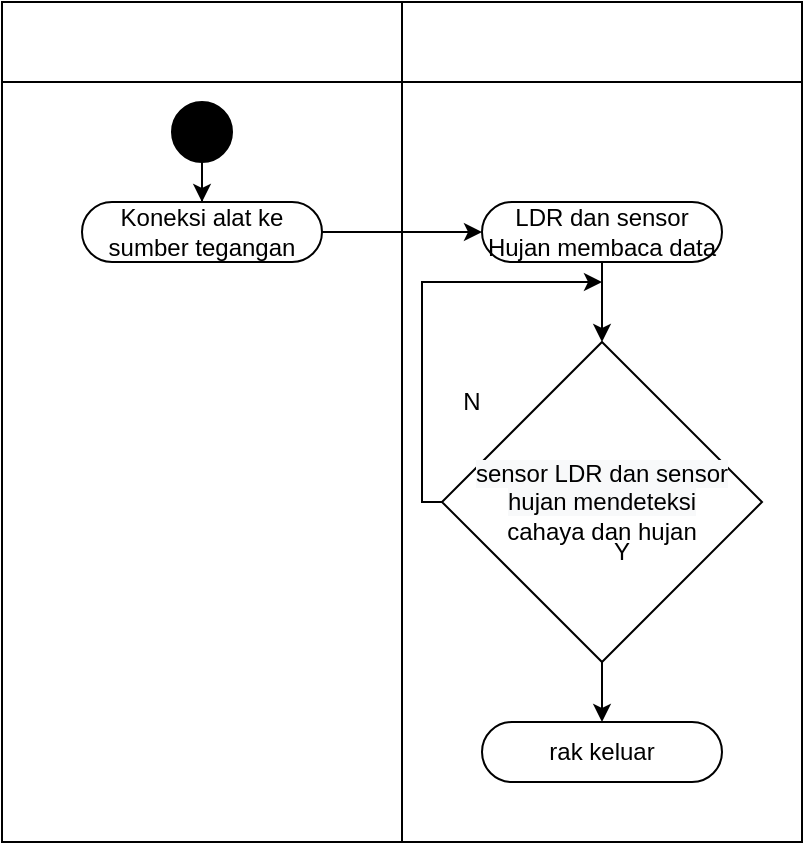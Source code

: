 <mxfile version="14.6.13" type="github">
  <diagram id="ivFHiRwfmGSr_E7d7q-H" name="Page-1">
    <mxGraphModel dx="868" dy="492" grid="1" gridSize="10" guides="1" tooltips="1" connect="1" arrows="1" fold="1" page="1" pageScale="1" pageWidth="827" pageHeight="1169" math="0" shadow="0">
      <root>
        <mxCell id="0" />
        <mxCell id="1" parent="0" />
        <mxCell id="WHxuEngqQpBnkToe90Vg-1" value="" style="rounded=0;whiteSpace=wrap;html=1;" vertex="1" parent="1">
          <mxGeometry x="230" y="90" width="200" height="420" as="geometry" />
        </mxCell>
        <mxCell id="WHxuEngqQpBnkToe90Vg-2" value="" style="rounded=0;whiteSpace=wrap;html=1;" vertex="1" parent="1">
          <mxGeometry x="430" y="90" width="200" height="420" as="geometry" />
        </mxCell>
        <mxCell id="WHxuEngqQpBnkToe90Vg-3" value="" style="rounded=0;whiteSpace=wrap;html=1;" vertex="1" parent="1">
          <mxGeometry x="230" y="90" width="200" height="40" as="geometry" />
        </mxCell>
        <mxCell id="WHxuEngqQpBnkToe90Vg-4" value="" style="rounded=0;whiteSpace=wrap;html=1;" vertex="1" parent="1">
          <mxGeometry x="430" y="90" width="200" height="40" as="geometry" />
        </mxCell>
        <mxCell id="WHxuEngqQpBnkToe90Vg-11" style="edgeStyle=orthogonalEdgeStyle;rounded=0;orthogonalLoop=1;jettySize=auto;html=1;entryX=0;entryY=0.5;entryDx=0;entryDy=0;fontColor=#000000;" edge="1" parent="1" source="WHxuEngqQpBnkToe90Vg-6">
          <mxGeometry relative="1" as="geometry">
            <mxPoint x="470" y="205" as="targetPoint" />
          </mxGeometry>
        </mxCell>
        <mxCell id="WHxuEngqQpBnkToe90Vg-6" value="Koneksi alat ke sumber tegangan" style="rounded=1;whiteSpace=wrap;html=1;arcSize=50;" vertex="1" parent="1">
          <mxGeometry x="270" y="190" width="120" height="30" as="geometry" />
        </mxCell>
        <mxCell id="WHxuEngqQpBnkToe90Vg-10" style="edgeStyle=orthogonalEdgeStyle;rounded=0;orthogonalLoop=1;jettySize=auto;html=1;fontColor=#000000;" edge="1" parent="1" source="WHxuEngqQpBnkToe90Vg-9" target="WHxuEngqQpBnkToe90Vg-6">
          <mxGeometry relative="1" as="geometry" />
        </mxCell>
        <mxCell id="WHxuEngqQpBnkToe90Vg-9" value="" style="ellipse;whiteSpace=wrap;html=1;aspect=fixed;glass=0;fillColor=#000000;" vertex="1" parent="1">
          <mxGeometry x="315" y="140" width="30" height="30" as="geometry" />
        </mxCell>
        <mxCell id="WHxuEngqQpBnkToe90Vg-21" style="edgeStyle=orthogonalEdgeStyle;rounded=0;orthogonalLoop=1;jettySize=auto;html=1;entryX=0.5;entryY=0;entryDx=0;entryDy=0;fontColor=#000000;" edge="1" parent="1" source="WHxuEngqQpBnkToe90Vg-16" target="WHxuEngqQpBnkToe90Vg-19">
          <mxGeometry relative="1" as="geometry" />
        </mxCell>
        <mxCell id="WHxuEngqQpBnkToe90Vg-16" value="&lt;span style=&quot;color: rgb(0 , 0 , 0) ; font-family: &amp;#34;helvetica&amp;#34; ; font-size: 12px ; font-style: normal ; font-weight: 400 ; letter-spacing: normal ; text-align: center ; text-indent: 0px ; text-transform: none ; word-spacing: 0px ; background-color: rgb(248 , 249 , 250) ; display: inline ; float: none&quot;&gt;sensor LDR dan sensor hujan mendeteksi&lt;/span&gt;&lt;br style=&quot;color: rgb(0 , 0 , 0) ; font-family: &amp;#34;helvetica&amp;#34; ; font-size: 12px ; font-style: normal ; font-weight: 400 ; letter-spacing: normal ; text-align: center ; text-indent: 0px ; text-transform: none ; word-spacing: 0px ; background-color: rgb(248 , 249 , 250)&quot;&gt;&lt;font face=&quot;helvetica&quot;&gt;cahaya dan hujan&lt;/font&gt;" style="rhombus;whiteSpace=wrap;html=1;glass=0;fontColor=#000000;fillColor=#FFFFFF;" vertex="1" parent="1">
          <mxGeometry x="450" y="260" width="160" height="160" as="geometry" />
        </mxCell>
        <mxCell id="WHxuEngqQpBnkToe90Vg-18" style="edgeStyle=orthogonalEdgeStyle;rounded=0;orthogonalLoop=1;jettySize=auto;html=1;fontColor=#000000;" edge="1" parent="1" source="WHxuEngqQpBnkToe90Vg-17" target="WHxuEngqQpBnkToe90Vg-16">
          <mxGeometry relative="1" as="geometry" />
        </mxCell>
        <mxCell id="WHxuEngqQpBnkToe90Vg-17" value="LDR dan sensor Hujan membaca data" style="rounded=1;whiteSpace=wrap;html=1;arcSize=50;" vertex="1" parent="1">
          <mxGeometry x="470" y="190" width="120" height="30" as="geometry" />
        </mxCell>
        <mxCell id="WHxuEngqQpBnkToe90Vg-19" value="rak keluar" style="rounded=1;whiteSpace=wrap;html=1;arcSize=50;" vertex="1" parent="1">
          <mxGeometry x="470" y="450" width="120" height="30" as="geometry" />
        </mxCell>
        <mxCell id="WHxuEngqQpBnkToe90Vg-29" value="" style="endArrow=classic;html=1;fontColor=#000000;exitX=0;exitY=0.5;exitDx=0;exitDy=0;rounded=0;" edge="1" parent="1" source="WHxuEngqQpBnkToe90Vg-16">
          <mxGeometry width="50" height="50" relative="1" as="geometry">
            <mxPoint x="570" y="310" as="sourcePoint" />
            <mxPoint x="530" y="230" as="targetPoint" />
            <Array as="points">
              <mxPoint x="440" y="340" />
              <mxPoint x="440" y="230" />
            </Array>
          </mxGeometry>
        </mxCell>
        <mxCell id="WHxuEngqQpBnkToe90Vg-30" value="Y" style="text;html=1;strokeColor=none;fillColor=none;align=center;verticalAlign=middle;whiteSpace=wrap;rounded=0;glass=0;fontColor=#000000;" vertex="1" parent="1">
          <mxGeometry x="530" y="355" width="20" height="20" as="geometry" />
        </mxCell>
        <mxCell id="WHxuEngqQpBnkToe90Vg-31" value="N" style="text;html=1;strokeColor=none;fillColor=none;align=center;verticalAlign=middle;whiteSpace=wrap;rounded=0;glass=0;fontColor=#000000;" vertex="1" parent="1">
          <mxGeometry x="455" y="280" width="20" height="20" as="geometry" />
        </mxCell>
      </root>
    </mxGraphModel>
  </diagram>
</mxfile>
